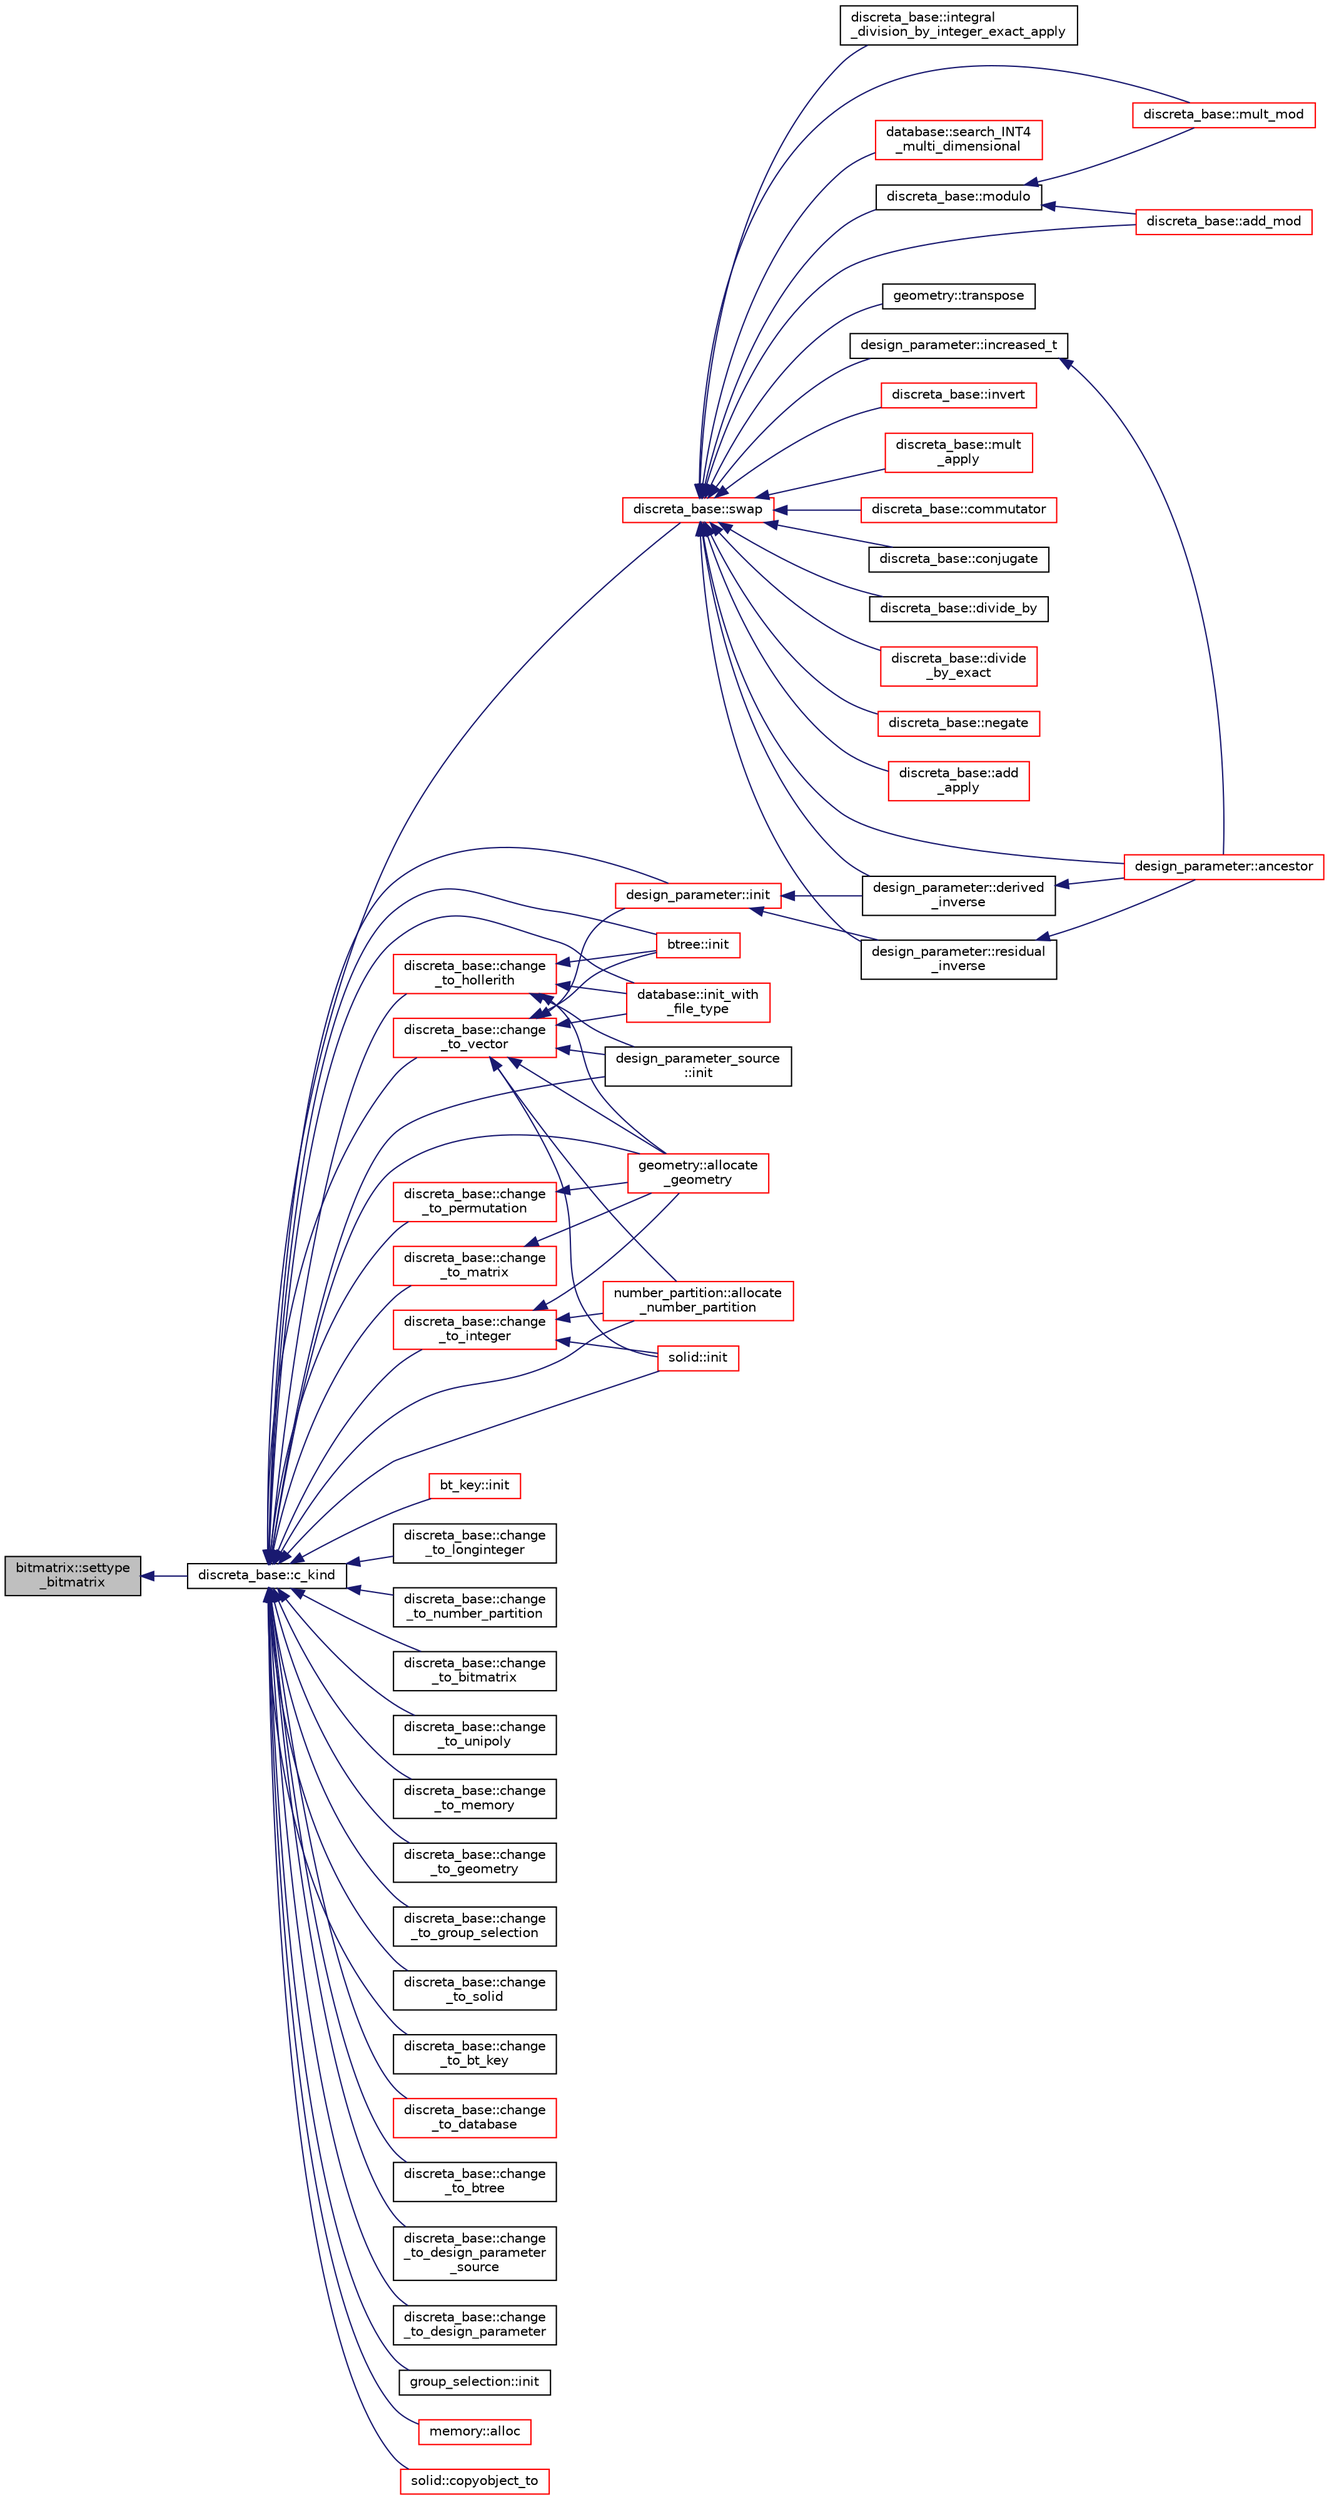 digraph "bitmatrix::settype_bitmatrix"
{
  edge [fontname="Helvetica",fontsize="10",labelfontname="Helvetica",labelfontsize="10"];
  node [fontname="Helvetica",fontsize="10",shape=record];
  rankdir="LR";
  Node450 [label="bitmatrix::settype\l_bitmatrix",height=0.2,width=0.4,color="black", fillcolor="grey75", style="filled", fontcolor="black"];
  Node450 -> Node451 [dir="back",color="midnightblue",fontsize="10",style="solid",fontname="Helvetica"];
  Node451 [label="discreta_base::c_kind",height=0.2,width=0.4,color="black", fillcolor="white", style="filled",URL="$d7/d71/classdiscreta__base.html#adc2ff61589c2d083688e7a43f333cb62"];
  Node451 -> Node452 [dir="back",color="midnightblue",fontsize="10",style="solid",fontname="Helvetica"];
  Node452 [label="discreta_base::swap",height=0.2,width=0.4,color="red", fillcolor="white", style="filled",URL="$d7/d71/classdiscreta__base.html#a2e8acbb9d3476675dac5b6a583b0293e"];
  Node452 -> Node453 [dir="back",color="midnightblue",fontsize="10",style="solid",fontname="Helvetica"];
  Node453 [label="discreta_base::mult_mod",height=0.2,width=0.4,color="red", fillcolor="white", style="filled",URL="$d7/d71/classdiscreta__base.html#a01f00cf6c9f4a8d6209636de98e05c30"];
  Node452 -> Node459 [dir="back",color="midnightblue",fontsize="10",style="solid",fontname="Helvetica"];
  Node459 [label="discreta_base::invert",height=0.2,width=0.4,color="red", fillcolor="white", style="filled",URL="$d7/d71/classdiscreta__base.html#a3c415a064ce76e183f000912875dea74"];
  Node452 -> Node489 [dir="back",color="midnightblue",fontsize="10",style="solid",fontname="Helvetica"];
  Node489 [label="discreta_base::mult\l_apply",height=0.2,width=0.4,color="red", fillcolor="white", style="filled",URL="$d7/d71/classdiscreta__base.html#a301b8d0527d3a60ba410bba87446f490"];
  Node452 -> Node492 [dir="back",color="midnightblue",fontsize="10",style="solid",fontname="Helvetica"];
  Node492 [label="discreta_base::commutator",height=0.2,width=0.4,color="red", fillcolor="white", style="filled",URL="$d7/d71/classdiscreta__base.html#a1d0bb4144e3eb15aaf877a0cea656c00"];
  Node452 -> Node494 [dir="back",color="midnightblue",fontsize="10",style="solid",fontname="Helvetica"];
  Node494 [label="discreta_base::conjugate",height=0.2,width=0.4,color="black", fillcolor="white", style="filled",URL="$d7/d71/classdiscreta__base.html#a463f1481dd1a3ab42deb6162e25ba725"];
  Node452 -> Node495 [dir="back",color="midnightblue",fontsize="10",style="solid",fontname="Helvetica"];
  Node495 [label="discreta_base::divide_by",height=0.2,width=0.4,color="black", fillcolor="white", style="filled",URL="$d7/d71/classdiscreta__base.html#aa3f9d43fab5e6240202fbd7c1f5e3e74"];
  Node452 -> Node496 [dir="back",color="midnightblue",fontsize="10",style="solid",fontname="Helvetica"];
  Node496 [label="discreta_base::divide\l_by_exact",height=0.2,width=0.4,color="red", fillcolor="white", style="filled",URL="$d7/d71/classdiscreta__base.html#a14ea31dd075b20644457db08319389ef"];
  Node452 -> Node507 [dir="back",color="midnightblue",fontsize="10",style="solid",fontname="Helvetica"];
  Node507 [label="discreta_base::add_mod",height=0.2,width=0.4,color="red", fillcolor="white", style="filled",URL="$d7/d71/classdiscreta__base.html#aa8864b3f228cad737b2f3ff469bd8f63"];
  Node452 -> Node508 [dir="back",color="midnightblue",fontsize="10",style="solid",fontname="Helvetica"];
  Node508 [label="discreta_base::negate",height=0.2,width=0.4,color="red", fillcolor="white", style="filled",URL="$d7/d71/classdiscreta__base.html#aac1be1125008f8a93a3083cd1a43878d"];
  Node452 -> Node514 [dir="back",color="midnightblue",fontsize="10",style="solid",fontname="Helvetica"];
  Node514 [label="discreta_base::add\l_apply",height=0.2,width=0.4,color="red", fillcolor="white", style="filled",URL="$d7/d71/classdiscreta__base.html#a1e8b73324062c6ff9e01aaf5fb6e8fba"];
  Node452 -> Node516 [dir="back",color="midnightblue",fontsize="10",style="solid",fontname="Helvetica"];
  Node516 [label="discreta_base::integral\l_division_by_integer_exact_apply",height=0.2,width=0.4,color="black", fillcolor="white", style="filled",URL="$d7/d71/classdiscreta__base.html#ae3e8cc479b6823e0ffc1d9b1e0e9d0e7"];
  Node452 -> Node517 [dir="back",color="midnightblue",fontsize="10",style="solid",fontname="Helvetica"];
  Node517 [label="discreta_base::modulo",height=0.2,width=0.4,color="black", fillcolor="white", style="filled",URL="$d7/d71/classdiscreta__base.html#ac4ee015a4115c5f5851cb3da41c8eca0"];
  Node517 -> Node453 [dir="back",color="midnightblue",fontsize="10",style="solid",fontname="Helvetica"];
  Node517 -> Node507 [dir="back",color="midnightblue",fontsize="10",style="solid",fontname="Helvetica"];
  Node452 -> Node518 [dir="back",color="midnightblue",fontsize="10",style="solid",fontname="Helvetica"];
  Node518 [label="database::search_INT4\l_multi_dimensional",height=0.2,width=0.4,color="red", fillcolor="white", style="filled",URL="$db/d72/classdatabase.html#a43a31b0e56d1401185a452a6686666aa"];
  Node452 -> Node521 [dir="back",color="midnightblue",fontsize="10",style="solid",fontname="Helvetica"];
  Node521 [label="design_parameter::increased_t",height=0.2,width=0.4,color="black", fillcolor="white", style="filled",URL="$da/d94/classdesign__parameter.html#a8f39a90927d51e3cb3772bc98c94d7d0"];
  Node521 -> Node522 [dir="back",color="midnightblue",fontsize="10",style="solid",fontname="Helvetica"];
  Node522 [label="design_parameter::ancestor",height=0.2,width=0.4,color="red", fillcolor="white", style="filled",URL="$da/d94/classdesign__parameter.html#abd616d2e29cde6f3e797abab001af0c6"];
  Node452 -> Node524 [dir="back",color="midnightblue",fontsize="10",style="solid",fontname="Helvetica"];
  Node524 [label="design_parameter::derived\l_inverse",height=0.2,width=0.4,color="black", fillcolor="white", style="filled",URL="$da/d94/classdesign__parameter.html#acbfce2a35f0c379d5888acdc8d74ae19"];
  Node524 -> Node522 [dir="back",color="midnightblue",fontsize="10",style="solid",fontname="Helvetica"];
  Node452 -> Node525 [dir="back",color="midnightblue",fontsize="10",style="solid",fontname="Helvetica"];
  Node525 [label="design_parameter::residual\l_inverse",height=0.2,width=0.4,color="black", fillcolor="white", style="filled",URL="$da/d94/classdesign__parameter.html#a98630a1cdc565c3c826a2636a499c5f6"];
  Node525 -> Node522 [dir="back",color="midnightblue",fontsize="10",style="solid",fontname="Helvetica"];
  Node452 -> Node522 [dir="back",color="midnightblue",fontsize="10",style="solid",fontname="Helvetica"];
  Node452 -> Node526 [dir="back",color="midnightblue",fontsize="10",style="solid",fontname="Helvetica"];
  Node526 [label="geometry::transpose",height=0.2,width=0.4,color="black", fillcolor="white", style="filled",URL="$da/d44/classgeometry.html#ad7132289ee0bc683f8c00c6762bb5035"];
  Node451 -> Node687 [dir="back",color="midnightblue",fontsize="10",style="solid",fontname="Helvetica"];
  Node687 [label="bt_key::init",height=0.2,width=0.4,color="red", fillcolor="white", style="filled",URL="$d1/de5/classbt__key.html#ae6b27c89a5f6dec6a7a19583a4b112a8"];
  Node451 -> Node693 [dir="back",color="midnightblue",fontsize="10",style="solid",fontname="Helvetica"];
  Node693 [label="btree::init",height=0.2,width=0.4,color="red", fillcolor="white", style="filled",URL="$dd/db0/classbtree.html#a3c88706e9886f1f9bc142b511aeab642"];
  Node451 -> Node694 [dir="back",color="midnightblue",fontsize="10",style="solid",fontname="Helvetica"];
  Node694 [label="database::init_with\l_file_type",height=0.2,width=0.4,color="red", fillcolor="white", style="filled",URL="$db/d72/classdatabase.html#a3b7a27f69a64812a6bfd765158d62476"];
  Node451 -> Node696 [dir="back",color="midnightblue",fontsize="10",style="solid",fontname="Helvetica"];
  Node696 [label="design_parameter::init",height=0.2,width=0.4,color="red", fillcolor="white", style="filled",URL="$da/d94/classdesign__parameter.html#af77829be8d9058a84169c36143307b5d"];
  Node696 -> Node524 [dir="back",color="midnightblue",fontsize="10",style="solid",fontname="Helvetica"];
  Node696 -> Node525 [dir="back",color="midnightblue",fontsize="10",style="solid",fontname="Helvetica"];
  Node451 -> Node698 [dir="back",color="midnightblue",fontsize="10",style="solid",fontname="Helvetica"];
  Node698 [label="design_parameter_source\l::init",height=0.2,width=0.4,color="black", fillcolor="white", style="filled",URL="$df/d4b/classdesign__parameter__source.html#afccf1773adfffec18fd96efaec208b93"];
  Node451 -> Node699 [dir="back",color="midnightblue",fontsize="10",style="solid",fontname="Helvetica"];
  Node699 [label="discreta_base::change\l_to_integer",height=0.2,width=0.4,color="red", fillcolor="white", style="filled",URL="$d7/d71/classdiscreta__base.html#a58a5a5bd8f8e6f2dd7b4483b66dc7bb9"];
  Node699 -> Node781 [dir="back",color="midnightblue",fontsize="10",style="solid",fontname="Helvetica"];
  Node781 [label="geometry::allocate\l_geometry",height=0.2,width=0.4,color="red", fillcolor="white", style="filled",URL="$da/d44/classgeometry.html#a243e84ff38207957ad5976020c19a033"];
  Node699 -> Node828 [dir="back",color="midnightblue",fontsize="10",style="solid",fontname="Helvetica"];
  Node828 [label="number_partition::allocate\l_number_partition",height=0.2,width=0.4,color="red", fillcolor="white", style="filled",URL="$df/d50/classnumber__partition.html#a3c5649dc95f5ca53df4b0c58de6c1dc5"];
  Node699 -> Node829 [dir="back",color="midnightblue",fontsize="10",style="solid",fontname="Helvetica"];
  Node829 [label="solid::init",height=0.2,width=0.4,color="red", fillcolor="white", style="filled",URL="$d8/def/classsolid.html#afc711954316958b35630fbc8542bcd05"];
  Node451 -> Node831 [dir="back",color="midnightblue",fontsize="10",style="solid",fontname="Helvetica"];
  Node831 [label="discreta_base::change\l_to_longinteger",height=0.2,width=0.4,color="black", fillcolor="white", style="filled",URL="$d7/d71/classdiscreta__base.html#aa65b4b95b89b1df5ff8e0ef944e598a9"];
  Node451 -> Node832 [dir="back",color="midnightblue",fontsize="10",style="solid",fontname="Helvetica"];
  Node832 [label="discreta_base::change\l_to_vector",height=0.2,width=0.4,color="red", fillcolor="white", style="filled",URL="$d7/d71/classdiscreta__base.html#a66186d19c55ad54af11e2a040a763c38"];
  Node832 -> Node693 [dir="back",color="midnightblue",fontsize="10",style="solid",fontname="Helvetica"];
  Node832 -> Node694 [dir="back",color="midnightblue",fontsize="10",style="solid",fontname="Helvetica"];
  Node832 -> Node696 [dir="back",color="midnightblue",fontsize="10",style="solid",fontname="Helvetica"];
  Node832 -> Node698 [dir="back",color="midnightblue",fontsize="10",style="solid",fontname="Helvetica"];
  Node832 -> Node781 [dir="back",color="midnightblue",fontsize="10",style="solid",fontname="Helvetica"];
  Node832 -> Node828 [dir="back",color="midnightblue",fontsize="10",style="solid",fontname="Helvetica"];
  Node832 -> Node829 [dir="back",color="midnightblue",fontsize="10",style="solid",fontname="Helvetica"];
  Node451 -> Node833 [dir="back",color="midnightblue",fontsize="10",style="solid",fontname="Helvetica"];
  Node833 [label="discreta_base::change\l_to_permutation",height=0.2,width=0.4,color="red", fillcolor="white", style="filled",URL="$d7/d71/classdiscreta__base.html#a38e11ff129ddc29d67b54520e9a0a538"];
  Node833 -> Node781 [dir="back",color="midnightblue",fontsize="10",style="solid",fontname="Helvetica"];
  Node451 -> Node836 [dir="back",color="midnightblue",fontsize="10",style="solid",fontname="Helvetica"];
  Node836 [label="discreta_base::change\l_to_number_partition",height=0.2,width=0.4,color="black", fillcolor="white", style="filled",URL="$d7/d71/classdiscreta__base.html#a15be55441d3768c506bf9faabeef9b5b"];
  Node451 -> Node837 [dir="back",color="midnightblue",fontsize="10",style="solid",fontname="Helvetica"];
  Node837 [label="discreta_base::change\l_to_matrix",height=0.2,width=0.4,color="red", fillcolor="white", style="filled",URL="$d7/d71/classdiscreta__base.html#a51f1aaa0764c4161c0dbd981091ca5cb"];
  Node837 -> Node781 [dir="back",color="midnightblue",fontsize="10",style="solid",fontname="Helvetica"];
  Node451 -> Node839 [dir="back",color="midnightblue",fontsize="10",style="solid",fontname="Helvetica"];
  Node839 [label="discreta_base::change\l_to_bitmatrix",height=0.2,width=0.4,color="black", fillcolor="white", style="filled",URL="$d7/d71/classdiscreta__base.html#adcb7fdf185f23731b42c96488599919e"];
  Node451 -> Node840 [dir="back",color="midnightblue",fontsize="10",style="solid",fontname="Helvetica"];
  Node840 [label="discreta_base::change\l_to_unipoly",height=0.2,width=0.4,color="black", fillcolor="white", style="filled",URL="$d7/d71/classdiscreta__base.html#a436a1d89a0e7a13ba1ad0ff5813c03ed"];
  Node451 -> Node841 [dir="back",color="midnightblue",fontsize="10",style="solid",fontname="Helvetica"];
  Node841 [label="discreta_base::change\l_to_memory",height=0.2,width=0.4,color="black", fillcolor="white", style="filled",URL="$d7/d71/classdiscreta__base.html#a21a76b868e94f17a6579997f0a50a006"];
  Node451 -> Node842 [dir="back",color="midnightblue",fontsize="10",style="solid",fontname="Helvetica"];
  Node842 [label="discreta_base::change\l_to_geometry",height=0.2,width=0.4,color="black", fillcolor="white", style="filled",URL="$d7/d71/classdiscreta__base.html#a5a3efbeeb01c41259b91ed2d87bfcbb2"];
  Node451 -> Node843 [dir="back",color="midnightblue",fontsize="10",style="solid",fontname="Helvetica"];
  Node843 [label="discreta_base::change\l_to_hollerith",height=0.2,width=0.4,color="red", fillcolor="white", style="filled",URL="$d7/d71/classdiscreta__base.html#a10f410adc814d4568e3b0f84550c4ca1"];
  Node843 -> Node693 [dir="back",color="midnightblue",fontsize="10",style="solid",fontname="Helvetica"];
  Node843 -> Node694 [dir="back",color="midnightblue",fontsize="10",style="solid",fontname="Helvetica"];
  Node843 -> Node698 [dir="back",color="midnightblue",fontsize="10",style="solid",fontname="Helvetica"];
  Node843 -> Node781 [dir="back",color="midnightblue",fontsize="10",style="solid",fontname="Helvetica"];
  Node451 -> Node844 [dir="back",color="midnightblue",fontsize="10",style="solid",fontname="Helvetica"];
  Node844 [label="discreta_base::change\l_to_group_selection",height=0.2,width=0.4,color="black", fillcolor="white", style="filled",URL="$d7/d71/classdiscreta__base.html#a6b269515e796a08da4db719ae2dbdca9"];
  Node451 -> Node845 [dir="back",color="midnightblue",fontsize="10",style="solid",fontname="Helvetica"];
  Node845 [label="discreta_base::change\l_to_solid",height=0.2,width=0.4,color="black", fillcolor="white", style="filled",URL="$d7/d71/classdiscreta__base.html#adb0b11a85434f969b3895cb46b67e8c2"];
  Node451 -> Node846 [dir="back",color="midnightblue",fontsize="10",style="solid",fontname="Helvetica"];
  Node846 [label="discreta_base::change\l_to_bt_key",height=0.2,width=0.4,color="black", fillcolor="white", style="filled",URL="$d7/d71/classdiscreta__base.html#af08930510236fe08941bb5c1e4768fe9"];
  Node451 -> Node847 [dir="back",color="midnightblue",fontsize="10",style="solid",fontname="Helvetica"];
  Node847 [label="discreta_base::change\l_to_database",height=0.2,width=0.4,color="red", fillcolor="white", style="filled",URL="$d7/d71/classdiscreta__base.html#a9187fb1e0526e3d327b78bb19475ae40"];
  Node451 -> Node848 [dir="back",color="midnightblue",fontsize="10",style="solid",fontname="Helvetica"];
  Node848 [label="discreta_base::change\l_to_btree",height=0.2,width=0.4,color="black", fillcolor="white", style="filled",URL="$d7/d71/classdiscreta__base.html#a75c8608cf54191c17ee48817cc4dda17"];
  Node451 -> Node849 [dir="back",color="midnightblue",fontsize="10",style="solid",fontname="Helvetica"];
  Node849 [label="discreta_base::change\l_to_design_parameter\l_source",height=0.2,width=0.4,color="black", fillcolor="white", style="filled",URL="$d7/d71/classdiscreta__base.html#adef7252719a3b1b5261d6bc6c44dbda4"];
  Node451 -> Node850 [dir="back",color="midnightblue",fontsize="10",style="solid",fontname="Helvetica"];
  Node850 [label="discreta_base::change\l_to_design_parameter",height=0.2,width=0.4,color="black", fillcolor="white", style="filled",URL="$d7/d71/classdiscreta__base.html#ab207ed39acee5f447708dc9fcfd29e0a"];
  Node451 -> Node781 [dir="back",color="midnightblue",fontsize="10",style="solid",fontname="Helvetica"];
  Node451 -> Node851 [dir="back",color="midnightblue",fontsize="10",style="solid",fontname="Helvetica"];
  Node851 [label="group_selection::init",height=0.2,width=0.4,color="black", fillcolor="white", style="filled",URL="$d6/db0/classgroup__selection.html#ad12ab2226024716902e4a85c4772732b"];
  Node451 -> Node852 [dir="back",color="midnightblue",fontsize="10",style="solid",fontname="Helvetica"];
  Node852 [label="memory::alloc",height=0.2,width=0.4,color="red", fillcolor="white", style="filled",URL="$d8/d99/classmemory.html#a44ac20be537668e94b5d42e6a6c74b6f"];
  Node451 -> Node828 [dir="back",color="midnightblue",fontsize="10",style="solid",fontname="Helvetica"];
  Node451 -> Node829 [dir="back",color="midnightblue",fontsize="10",style="solid",fontname="Helvetica"];
  Node451 -> Node860 [dir="back",color="midnightblue",fontsize="10",style="solid",fontname="Helvetica"];
  Node860 [label="solid::copyobject_to",height=0.2,width=0.4,color="red", fillcolor="white", style="filled",URL="$d8/def/classsolid.html#a7f35a904885ef626d1a74663fe2cad62"];
}
